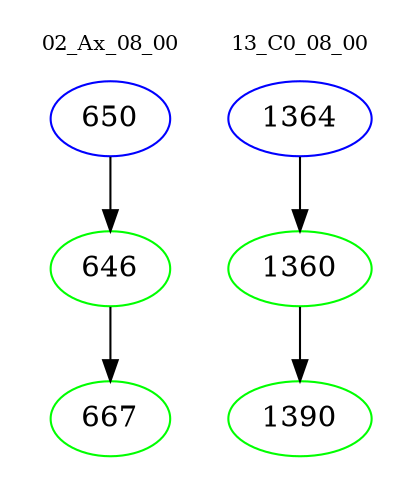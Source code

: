 digraph{
subgraph cluster_0 {
color = white
label = "02_Ax_08_00";
fontsize=10;
T0_650 [label="650", color="blue"]
T0_650 -> T0_646 [color="black"]
T0_646 [label="646", color="green"]
T0_646 -> T0_667 [color="black"]
T0_667 [label="667", color="green"]
}
subgraph cluster_1 {
color = white
label = "13_C0_08_00";
fontsize=10;
T1_1364 [label="1364", color="blue"]
T1_1364 -> T1_1360 [color="black"]
T1_1360 [label="1360", color="green"]
T1_1360 -> T1_1390 [color="black"]
T1_1390 [label="1390", color="green"]
}
}
